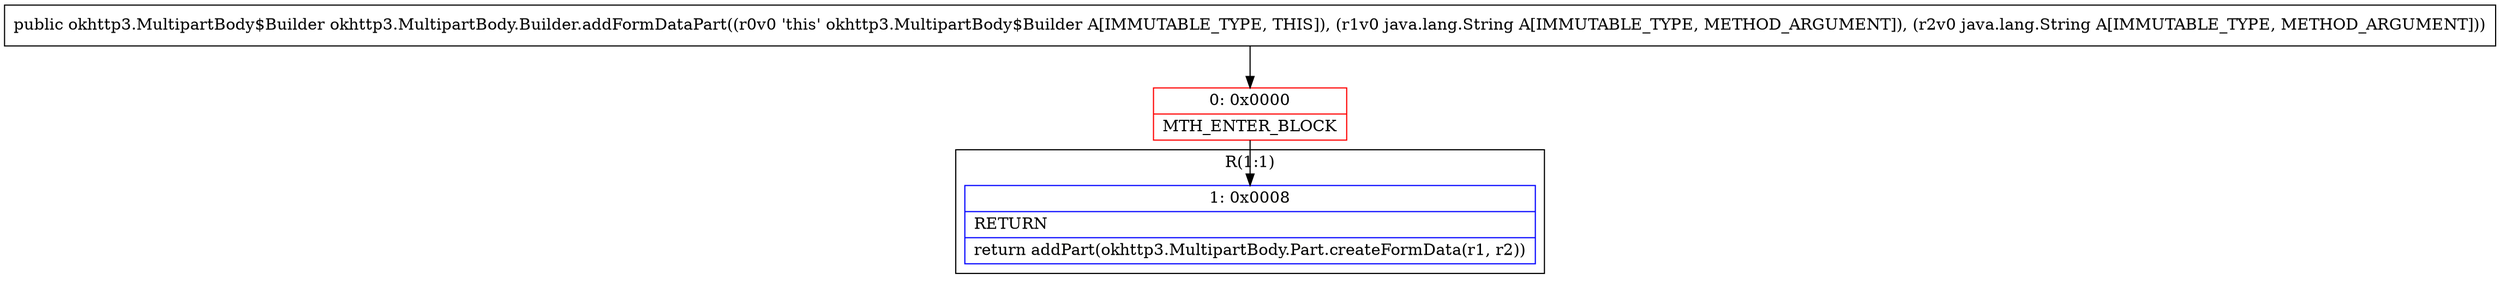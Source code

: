 digraph "CFG forokhttp3.MultipartBody.Builder.addFormDataPart(Ljava\/lang\/String;Ljava\/lang\/String;)Lokhttp3\/MultipartBody$Builder;" {
subgraph cluster_Region_741623095 {
label = "R(1:1)";
node [shape=record,color=blue];
Node_1 [shape=record,label="{1\:\ 0x0008|RETURN\l|return addPart(okhttp3.MultipartBody.Part.createFormData(r1, r2))\l}"];
}
Node_0 [shape=record,color=red,label="{0\:\ 0x0000|MTH_ENTER_BLOCK\l}"];
MethodNode[shape=record,label="{public okhttp3.MultipartBody$Builder okhttp3.MultipartBody.Builder.addFormDataPart((r0v0 'this' okhttp3.MultipartBody$Builder A[IMMUTABLE_TYPE, THIS]), (r1v0 java.lang.String A[IMMUTABLE_TYPE, METHOD_ARGUMENT]), (r2v0 java.lang.String A[IMMUTABLE_TYPE, METHOD_ARGUMENT])) }"];
MethodNode -> Node_0;
Node_0 -> Node_1;
}

